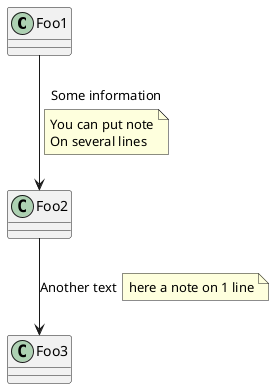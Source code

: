 @startuml
class Foo1
class Foo2
Foo1 --> Foo2 : Some information
note on link
	You can put note
	On several lines
end note

Foo2 --> Foo3 : Another text
note right on link : here a note on 1 line
@enduml